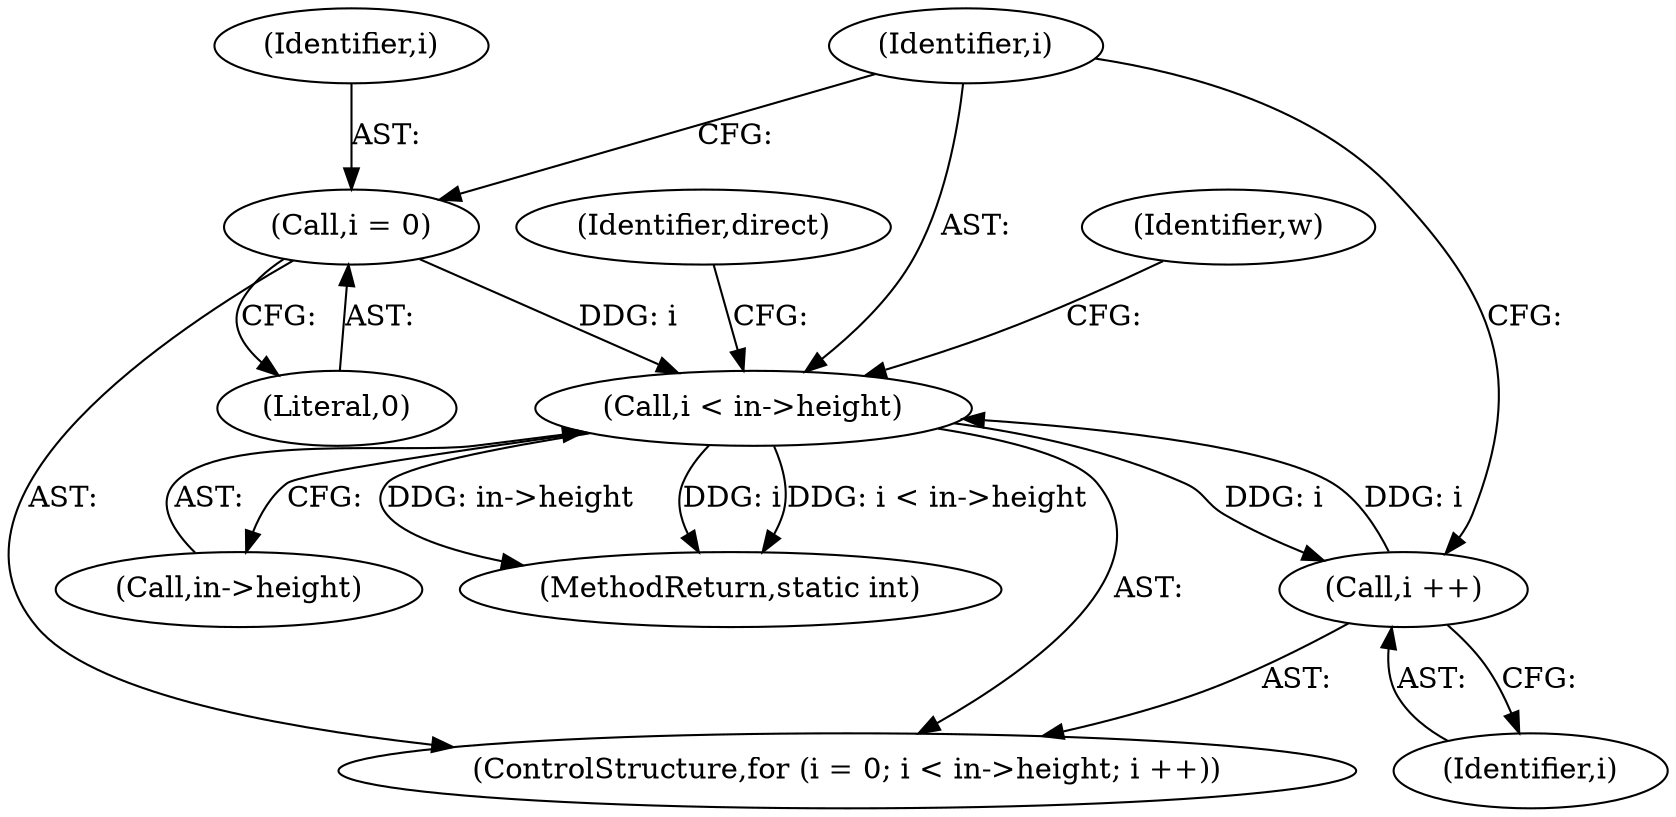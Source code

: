 digraph "0_FFmpeg_e43a0a232dbf6d3c161823c2e07c52e76227a1bc_6@pointer" {
"1000199" [label="(Call,i < in->height)"];
"1000196" [label="(Call,i = 0)"];
"1000204" [label="(Call,i ++)"];
"1000199" [label="(Call,i < in->height)"];
"1000200" [label="(Identifier,i)"];
"1000201" [label="(Call,in->height)"];
"1000209" [label="(Identifier,w)"];
"1000447" [label="(MethodReturn,static int)"];
"1000195" [label="(ControlStructure,for (i = 0; i < in->height; i ++))"];
"1000439" [label="(Identifier,direct)"];
"1000204" [label="(Call,i ++)"];
"1000198" [label="(Literal,0)"];
"1000197" [label="(Identifier,i)"];
"1000205" [label="(Identifier,i)"];
"1000199" [label="(Call,i < in->height)"];
"1000196" [label="(Call,i = 0)"];
"1000199" -> "1000195"  [label="AST: "];
"1000199" -> "1000201"  [label="CFG: "];
"1000200" -> "1000199"  [label="AST: "];
"1000201" -> "1000199"  [label="AST: "];
"1000209" -> "1000199"  [label="CFG: "];
"1000439" -> "1000199"  [label="CFG: "];
"1000199" -> "1000447"  [label="DDG: in->height"];
"1000199" -> "1000447"  [label="DDG: i"];
"1000199" -> "1000447"  [label="DDG: i < in->height"];
"1000196" -> "1000199"  [label="DDG: i"];
"1000204" -> "1000199"  [label="DDG: i"];
"1000199" -> "1000204"  [label="DDG: i"];
"1000196" -> "1000195"  [label="AST: "];
"1000196" -> "1000198"  [label="CFG: "];
"1000197" -> "1000196"  [label="AST: "];
"1000198" -> "1000196"  [label="AST: "];
"1000200" -> "1000196"  [label="CFG: "];
"1000204" -> "1000195"  [label="AST: "];
"1000204" -> "1000205"  [label="CFG: "];
"1000205" -> "1000204"  [label="AST: "];
"1000200" -> "1000204"  [label="CFG: "];
}
